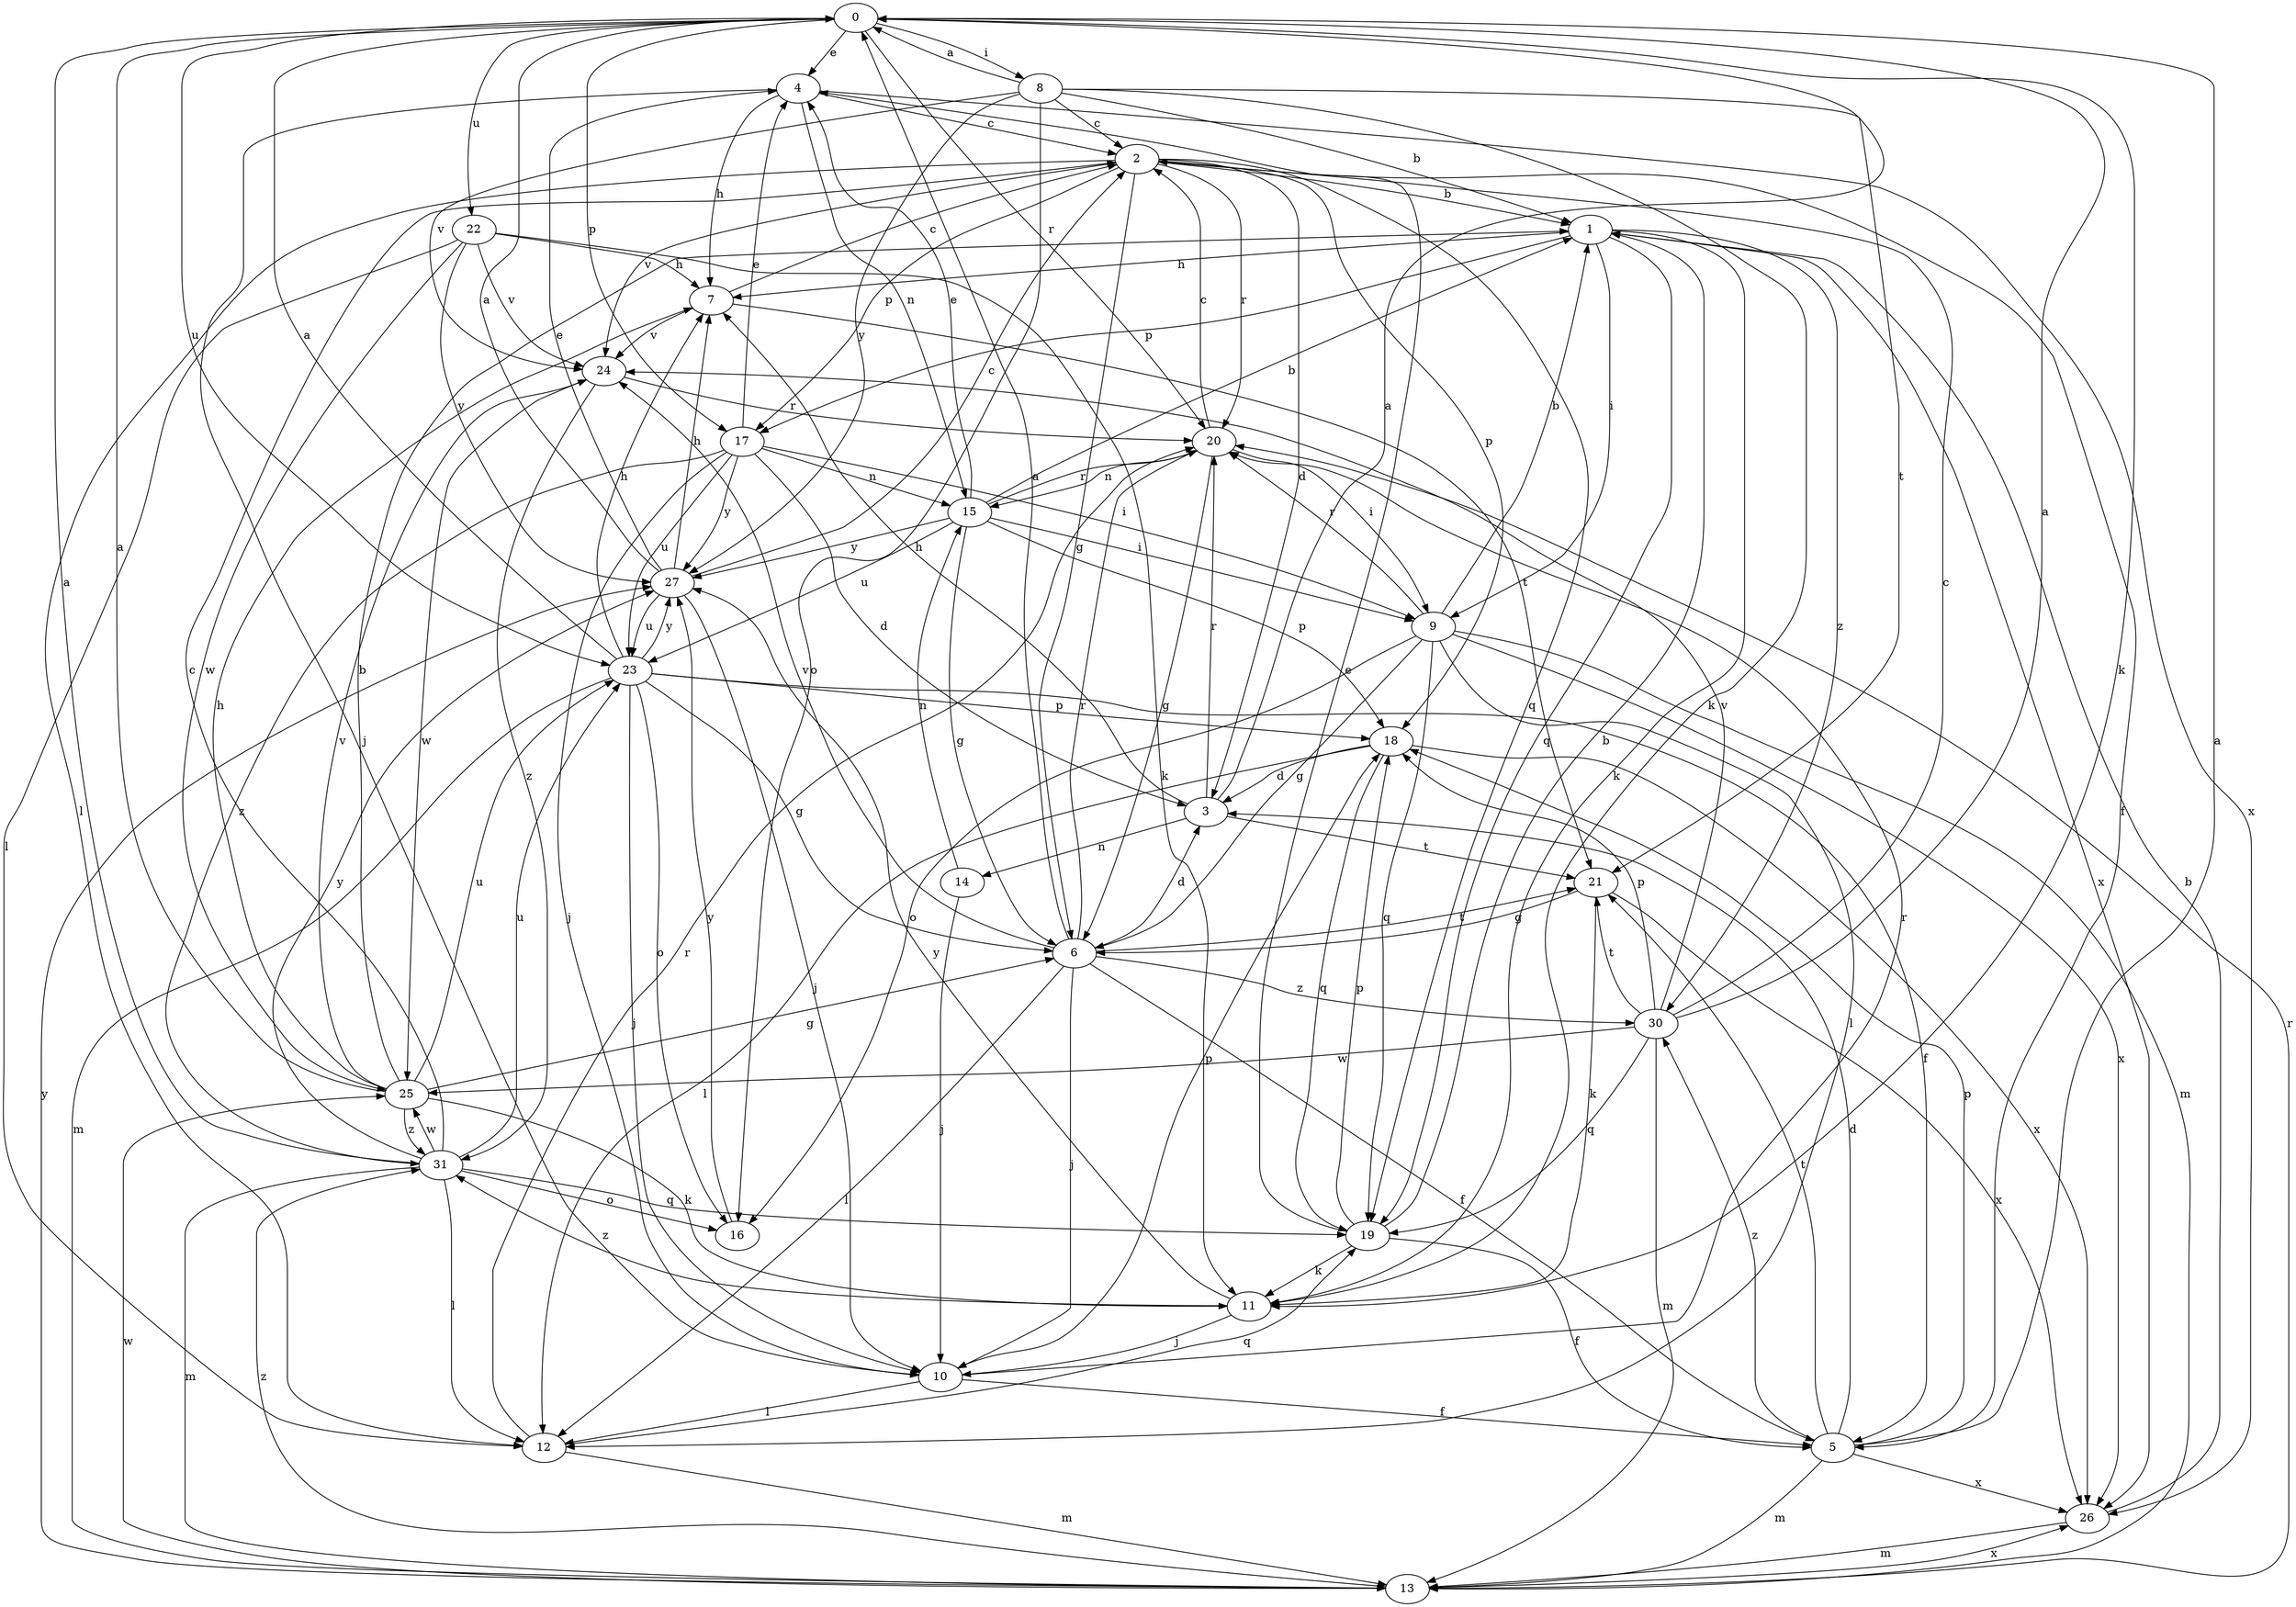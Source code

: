 strict digraph  {
0;
1;
2;
3;
4;
5;
6;
7;
8;
9;
10;
11;
12;
13;
14;
15;
16;
17;
18;
19;
20;
21;
22;
23;
24;
25;
26;
27;
30;
31;
0 -> 4  [label=e];
0 -> 8  [label=i];
0 -> 11  [label=k];
0 -> 17  [label=p];
0 -> 20  [label=r];
0 -> 22  [label=u];
0 -> 23  [label=u];
1 -> 7  [label=h];
1 -> 9  [label=i];
1 -> 11  [label=k];
1 -> 17  [label=p];
1 -> 19  [label=q];
1 -> 26  [label=x];
1 -> 30  [label=z];
2 -> 1  [label=b];
2 -> 3  [label=d];
2 -> 5  [label=f];
2 -> 6  [label=g];
2 -> 12  [label=l];
2 -> 17  [label=p];
2 -> 18  [label=p];
2 -> 19  [label=q];
2 -> 20  [label=r];
2 -> 24  [label=v];
3 -> 0  [label=a];
3 -> 7  [label=h];
3 -> 14  [label=n];
3 -> 20  [label=r];
3 -> 21  [label=t];
4 -> 2  [label=c];
4 -> 7  [label=h];
4 -> 10  [label=j];
4 -> 15  [label=n];
4 -> 26  [label=x];
5 -> 0  [label=a];
5 -> 3  [label=d];
5 -> 13  [label=m];
5 -> 18  [label=p];
5 -> 21  [label=t];
5 -> 26  [label=x];
5 -> 30  [label=z];
6 -> 0  [label=a];
6 -> 3  [label=d];
6 -> 5  [label=f];
6 -> 10  [label=j];
6 -> 12  [label=l];
6 -> 20  [label=r];
6 -> 21  [label=t];
6 -> 24  [label=v];
6 -> 30  [label=z];
7 -> 2  [label=c];
7 -> 21  [label=t];
7 -> 24  [label=v];
8 -> 0  [label=a];
8 -> 1  [label=b];
8 -> 2  [label=c];
8 -> 11  [label=k];
8 -> 16  [label=o];
8 -> 21  [label=t];
8 -> 24  [label=v];
8 -> 27  [label=y];
9 -> 1  [label=b];
9 -> 6  [label=g];
9 -> 12  [label=l];
9 -> 13  [label=m];
9 -> 16  [label=o];
9 -> 19  [label=q];
9 -> 20  [label=r];
9 -> 26  [label=x];
10 -> 5  [label=f];
10 -> 12  [label=l];
10 -> 18  [label=p];
10 -> 20  [label=r];
11 -> 10  [label=j];
11 -> 27  [label=y];
11 -> 31  [label=z];
12 -> 13  [label=m];
12 -> 19  [label=q];
12 -> 20  [label=r];
13 -> 20  [label=r];
13 -> 25  [label=w];
13 -> 26  [label=x];
13 -> 27  [label=y];
13 -> 31  [label=z];
14 -> 10  [label=j];
14 -> 15  [label=n];
15 -> 1  [label=b];
15 -> 4  [label=e];
15 -> 6  [label=g];
15 -> 9  [label=i];
15 -> 18  [label=p];
15 -> 20  [label=r];
15 -> 23  [label=u];
15 -> 27  [label=y];
16 -> 27  [label=y];
17 -> 3  [label=d];
17 -> 4  [label=e];
17 -> 9  [label=i];
17 -> 10  [label=j];
17 -> 15  [label=n];
17 -> 23  [label=u];
17 -> 27  [label=y];
17 -> 31  [label=z];
18 -> 3  [label=d];
18 -> 12  [label=l];
18 -> 19  [label=q];
18 -> 26  [label=x];
19 -> 1  [label=b];
19 -> 4  [label=e];
19 -> 5  [label=f];
19 -> 11  [label=k];
19 -> 18  [label=p];
20 -> 2  [label=c];
20 -> 6  [label=g];
20 -> 9  [label=i];
20 -> 15  [label=n];
21 -> 6  [label=g];
21 -> 11  [label=k];
21 -> 26  [label=x];
22 -> 7  [label=h];
22 -> 11  [label=k];
22 -> 12  [label=l];
22 -> 24  [label=v];
22 -> 25  [label=w];
22 -> 27  [label=y];
23 -> 0  [label=a];
23 -> 5  [label=f];
23 -> 6  [label=g];
23 -> 7  [label=h];
23 -> 10  [label=j];
23 -> 13  [label=m];
23 -> 16  [label=o];
23 -> 18  [label=p];
23 -> 27  [label=y];
24 -> 20  [label=r];
24 -> 25  [label=w];
24 -> 31  [label=z];
25 -> 0  [label=a];
25 -> 1  [label=b];
25 -> 6  [label=g];
25 -> 7  [label=h];
25 -> 11  [label=k];
25 -> 23  [label=u];
25 -> 24  [label=v];
25 -> 31  [label=z];
26 -> 1  [label=b];
26 -> 13  [label=m];
27 -> 0  [label=a];
27 -> 2  [label=c];
27 -> 4  [label=e];
27 -> 7  [label=h];
27 -> 10  [label=j];
27 -> 23  [label=u];
30 -> 0  [label=a];
30 -> 2  [label=c];
30 -> 13  [label=m];
30 -> 18  [label=p];
30 -> 19  [label=q];
30 -> 21  [label=t];
30 -> 24  [label=v];
30 -> 25  [label=w];
31 -> 0  [label=a];
31 -> 2  [label=c];
31 -> 12  [label=l];
31 -> 13  [label=m];
31 -> 16  [label=o];
31 -> 19  [label=q];
31 -> 23  [label=u];
31 -> 25  [label=w];
31 -> 27  [label=y];
}
